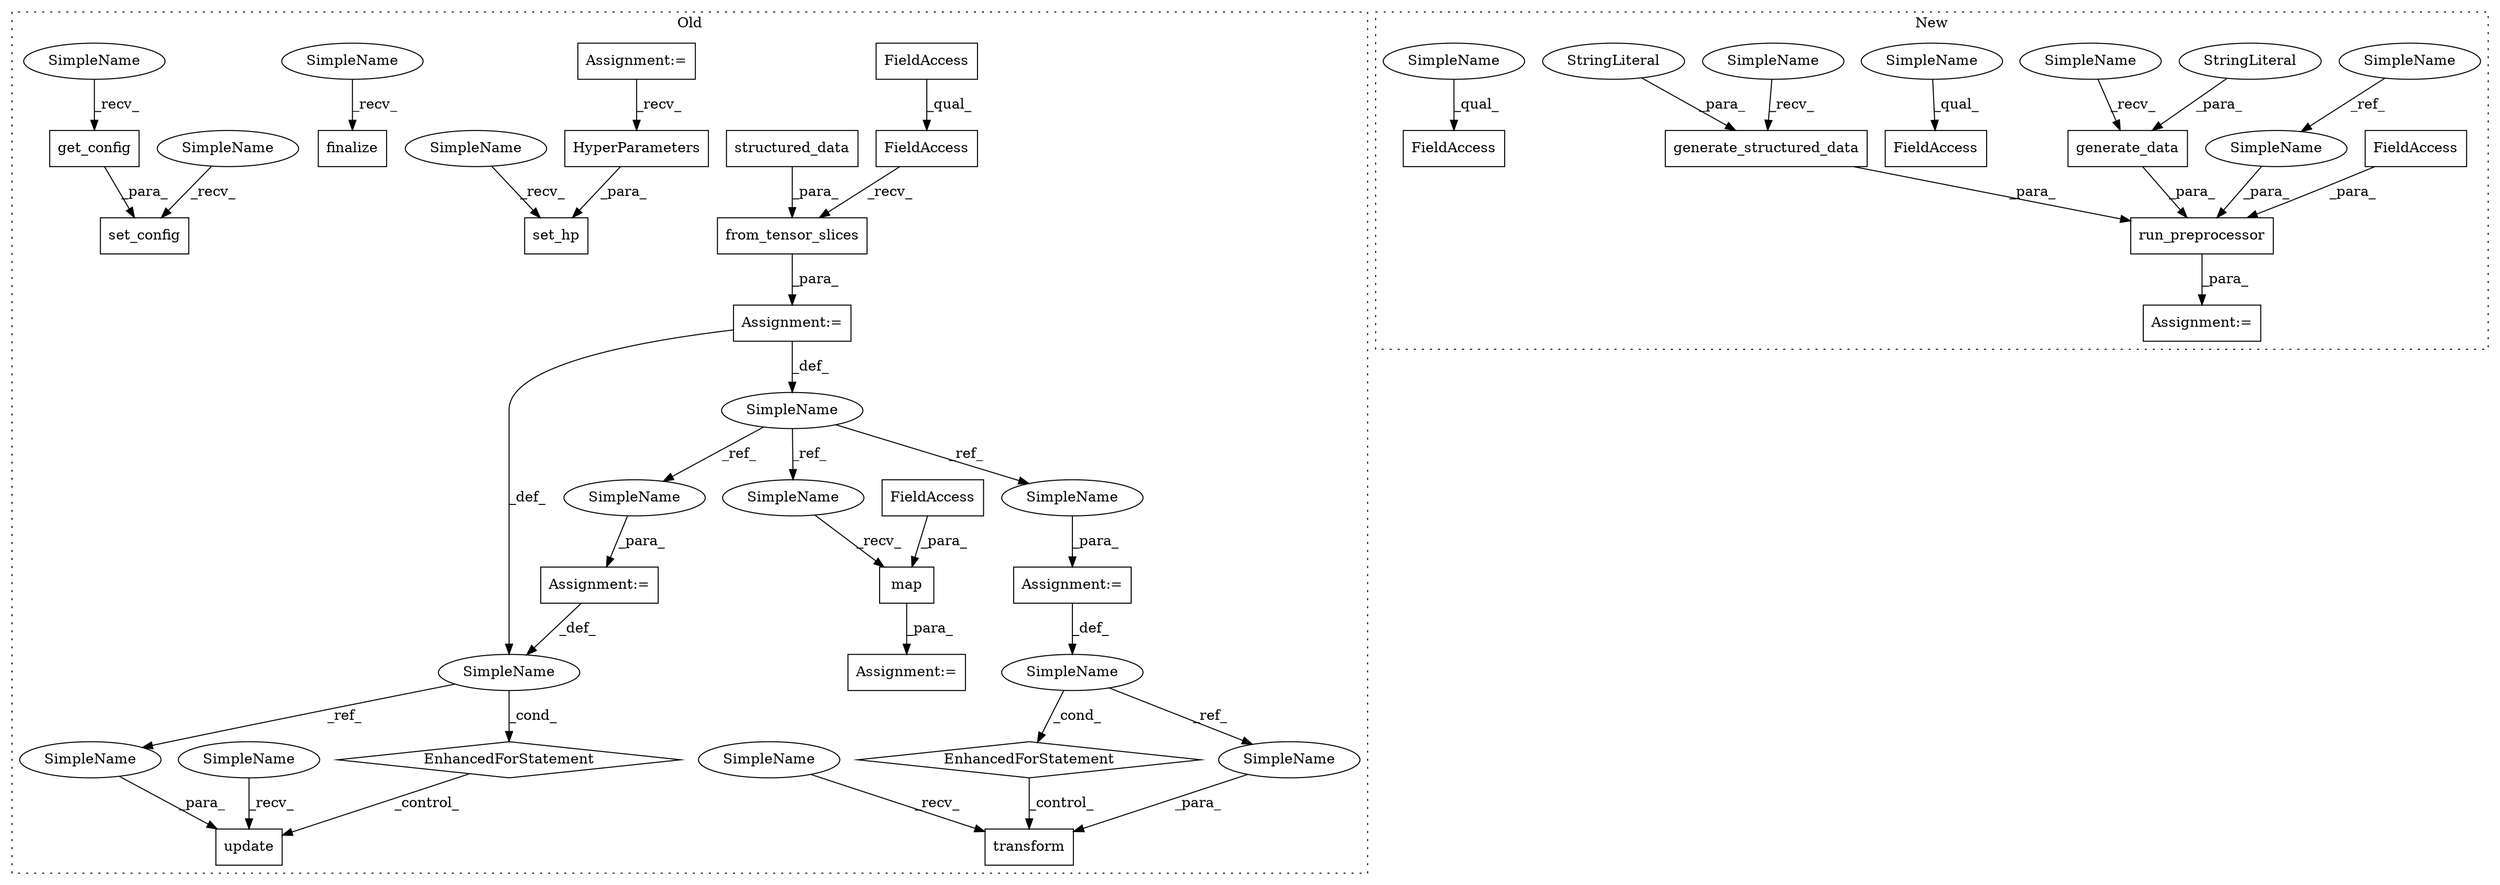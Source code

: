 digraph G {
subgraph cluster0 {
1 [label="EnhancedForStatement" a="70" s="5800,5868" l="53,2" shape="diamond"];
3 [label="SimpleName" a="42" s="5857" l="1" shape="ellipse"];
4 [label="transform" a="32" s="5886,5897" l="10,1" shape="box"];
9 [label="Assignment:=" a="7" s="5368" l="1" shape="box"];
10 [label="EnhancedForStatement" a="70" s="5623,5691" l="53,2" shape="diamond"];
11 [label="from_tensor_slices" a="32" s="5393,5416" l="19,1" shape="box"];
12 [label="FieldAccess" a="22" s="5369" l="23" shape="box"];
13 [label="FieldAccess" a="22" s="5369" l="15" shape="box"];
14 [label="Assignment:=" a="7" s="5800,5868" l="53,2" shape="box"];
15 [label="Assignment:=" a="7" s="5623,5691" l="53,2" shape="box"];
16 [label="update" a="32" s="5709,5717" l="7,1" shape="box"];
17 [label="SimpleName" a="42" s="5680" l="1" shape="ellipse"];
18 [label="SimpleName" a="42" s="5361" l="7" shape="ellipse"];
19 [label="Assignment:=" a="7" s="6131" l="1" shape="box"];
20 [label="map" a="32" s="6140,6152" l="4,1" shape="box"];
21 [label="FieldAccess" a="22" s="6144" l="8" shape="box"];
25 [label="set_hp" a="32" s="5581,5616" l="7,1" shape="box"];
26 [label="HyperParameters" a="32" s="5599" l="17" shape="box"];
28 [label="structured_data" a="32" s="5338" l="17" shape="box"];
29 [label="finalize" a="32" s="5738" l="10" shape="box"];
30 [label="set_config" a="32" s="5762,5793" l="11,1" shape="box"];
31 [label="Assignment:=" a="7" s="5300" l="10" shape="box"];
33 [label="get_config" a="32" s="5781" l="12" shape="box"];
35 [label="SimpleName" a="42" s="5861" l="7" shape="ellipse"];
36 [label="SimpleName" a="42" s="6132" l="7" shape="ellipse"];
37 [label="SimpleName" a="42" s="5684" l="7" shape="ellipse"];
42 [label="SimpleName" a="42" s="5773" l="7" shape="ellipse"];
43 [label="SimpleName" a="42" s="5730" l="7" shape="ellipse"];
44 [label="SimpleName" a="42" s="5754" l="7" shape="ellipse"];
45 [label="SimpleName" a="42" s="5878" l="7" shape="ellipse"];
46 [label="SimpleName" a="42" s="5701" l="7" shape="ellipse"];
47 [label="SimpleName" a="42" s="5573" l="7" shape="ellipse"];
48 [label="SimpleName" a="42" s="5716" l="1" shape="ellipse"];
49 [label="SimpleName" a="42" s="5896" l="1" shape="ellipse"];
label = "Old";
style="dotted";
}
subgraph cluster1 {
2 [label="run_preprocessor" a="32" s="3482,3565" l="17,1" shape="box"];
5 [label="FieldAccess" a="22" s="3547" l="18" shape="box"];
6 [label="generate_data" a="32" s="3522,3545" l="14,1" shape="box"];
7 [label="StringLiteral" a="45" s="3536" l="9" shape="ellipse"];
8 [label="Assignment:=" a="7" s="3481" l="1" shape="box"];
22 [label="FieldAccess" a="22" s="3433" l="30" shape="box"];
23 [label="FieldAccess" a="22" s="3402" l="30" shape="box"];
24 [label="SimpleName" a="42" s="3306" l="7" shape="ellipse"];
27 [label="generate_structured_data" a="32" s="3265,3299" l="25,1" shape="box"];
32 [label="StringLiteral" a="45" s="3290" l="9" shape="ellipse"];
34 [label="SimpleName" a="42" s="3499" l="7" shape="ellipse"];
38 [label="SimpleName" a="42" s="3402" l="6" shape="ellipse"];
39 [label="SimpleName" a="42" s="3515" l="6" shape="ellipse"];
40 [label="SimpleName" a="42" s="3433" l="6" shape="ellipse"];
41 [label="SimpleName" a="42" s="3258" l="6" shape="ellipse"];
label = "New";
style="dotted";
}
1 -> 4 [label="_control_"];
2 -> 8 [label="_para_"];
3 -> 1 [label="_cond_"];
3 -> 49 [label="_ref_"];
5 -> 2 [label="_para_"];
6 -> 2 [label="_para_"];
7 -> 6 [label="_para_"];
9 -> 17 [label="_def_"];
9 -> 18 [label="_def_"];
10 -> 16 [label="_control_"];
11 -> 9 [label="_para_"];
12 -> 11 [label="_recv_"];
13 -> 12 [label="_qual_"];
14 -> 3 [label="_def_"];
15 -> 17 [label="_def_"];
17 -> 10 [label="_cond_"];
17 -> 48 [label="_ref_"];
18 -> 36 [label="_ref_"];
18 -> 35 [label="_ref_"];
18 -> 37 [label="_ref_"];
20 -> 19 [label="_para_"];
21 -> 20 [label="_para_"];
24 -> 34 [label="_ref_"];
26 -> 25 [label="_para_"];
27 -> 2 [label="_para_"];
28 -> 11 [label="_para_"];
31 -> 26 [label="_recv_"];
32 -> 27 [label="_para_"];
33 -> 30 [label="_para_"];
34 -> 2 [label="_para_"];
35 -> 14 [label="_para_"];
36 -> 20 [label="_recv_"];
37 -> 15 [label="_para_"];
38 -> 23 [label="_qual_"];
39 -> 6 [label="_recv_"];
40 -> 22 [label="_qual_"];
41 -> 27 [label="_recv_"];
42 -> 33 [label="_recv_"];
43 -> 29 [label="_recv_"];
44 -> 30 [label="_recv_"];
45 -> 4 [label="_recv_"];
46 -> 16 [label="_recv_"];
47 -> 25 [label="_recv_"];
48 -> 16 [label="_para_"];
49 -> 4 [label="_para_"];
}